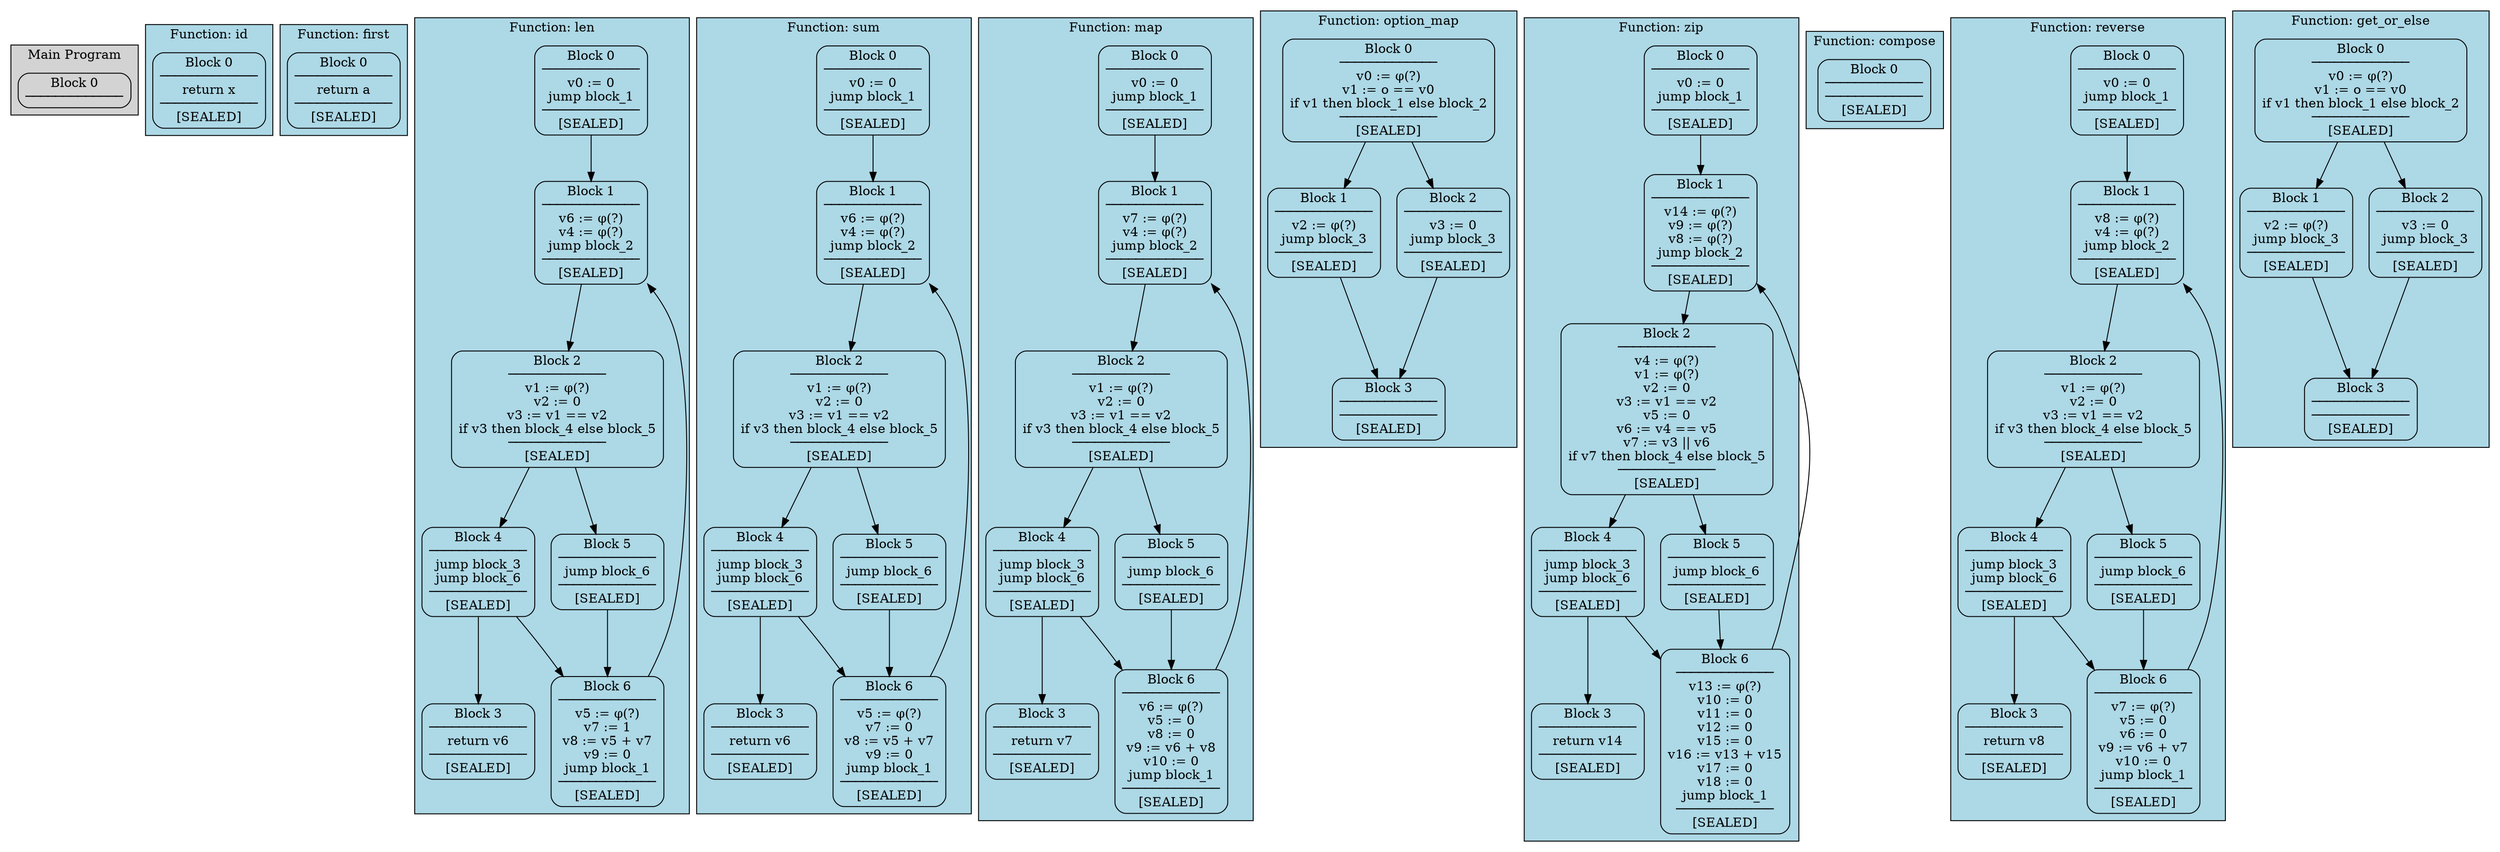 digraph SSA {
    rankdir=TB;
    node [shape=box, style=rounded];
    
    subgraph cluster_main {
        label="Main Program";
        style=filled;
        fillcolor=lightgray;
        
        block_0 [label="Block 0\n─────────────\n"];
    }
    subgraph cluster_id {
        label="Function: id";
        style=filled;
        fillcolor=lightblue;
        
        id_block_0 [label="Block 0\n─────────────\nreturn x\n─────────────\n[SEALED]\n"];
    }
    subgraph cluster_first {
        label="Function: first";
        style=filled;
        fillcolor=lightblue;
        
        first_block_0 [label="Block 0\n─────────────\nreturn a\n─────────────\n[SEALED]\n"];
    }
    subgraph cluster_len {
        label="Function: len";
        style=filled;
        fillcolor=lightblue;
        
        len_block_0 [label="Block 0\n─────────────\nv0 := 0\njump block_1\n─────────────\n[SEALED]\n"];
        len_block_1 [label="Block 1\n─────────────\nv6 := φ(?)\nv4 := φ(?)\njump block_2\n─────────────\n[SEALED]\n"];
        len_block_2 [label="Block 2\n─────────────\nv1 := φ(?)\nv2 := 0\nv3 := v1 == v2\nif v3 then block_4 else block_5\n─────────────\n[SEALED]\n"];
        len_block_3 [label="Block 3\n─────────────\nreturn v6\n─────────────\n[SEALED]\n"];
        len_block_4 [label="Block 4\n─────────────\njump block_3\njump block_6\n─────────────\n[SEALED]\n"];
        len_block_5 [label="Block 5\n─────────────\njump block_6\n─────────────\n[SEALED]\n"];
        len_block_6 [label="Block 6\n─────────────\nv5 := φ(?)\nv7 := 1\nv8 := v5 + v7\nv9 := 0\njump block_1\n─────────────\n[SEALED]\n"];
        len_block_0 -> len_block_1;
        len_block_6 -> len_block_1;
        len_block_1 -> len_block_2;
        len_block_4 -> len_block_3;
        len_block_2 -> len_block_4;
        len_block_2 -> len_block_5;
        len_block_4 -> len_block_6;
        len_block_5 -> len_block_6;
    }
    subgraph cluster_sum {
        label="Function: sum";
        style=filled;
        fillcolor=lightblue;
        
        sum_block_0 [label="Block 0\n─────────────\nv0 := 0\njump block_1\n─────────────\n[SEALED]\n"];
        sum_block_1 [label="Block 1\n─────────────\nv6 := φ(?)\nv4 := φ(?)\njump block_2\n─────────────\n[SEALED]\n"];
        sum_block_2 [label="Block 2\n─────────────\nv1 := φ(?)\nv2 := 0\nv3 := v1 == v2\nif v3 then block_4 else block_5\n─────────────\n[SEALED]\n"];
        sum_block_3 [label="Block 3\n─────────────\nreturn v6\n─────────────\n[SEALED]\n"];
        sum_block_4 [label="Block 4\n─────────────\njump block_3\njump block_6\n─────────────\n[SEALED]\n"];
        sum_block_5 [label="Block 5\n─────────────\njump block_6\n─────────────\n[SEALED]\n"];
        sum_block_6 [label="Block 6\n─────────────\nv5 := φ(?)\nv7 := 0\nv8 := v5 + v7\nv9 := 0\njump block_1\n─────────────\n[SEALED]\n"];
        sum_block_0 -> sum_block_1;
        sum_block_6 -> sum_block_1;
        sum_block_1 -> sum_block_2;
        sum_block_4 -> sum_block_3;
        sum_block_2 -> sum_block_4;
        sum_block_2 -> sum_block_5;
        sum_block_4 -> sum_block_6;
        sum_block_5 -> sum_block_6;
    }
    subgraph cluster_map {
        label="Function: map";
        style=filled;
        fillcolor=lightblue;
        
        map_block_0 [label="Block 0\n─────────────\nv0 := 0\njump block_1\n─────────────\n[SEALED]\n"];
        map_block_1 [label="Block 1\n─────────────\nv7 := φ(?)\nv4 := φ(?)\njump block_2\n─────────────\n[SEALED]\n"];
        map_block_2 [label="Block 2\n─────────────\nv1 := φ(?)\nv2 := 0\nv3 := v1 == v2\nif v3 then block_4 else block_5\n─────────────\n[SEALED]\n"];
        map_block_3 [label="Block 3\n─────────────\nreturn v7\n─────────────\n[SEALED]\n"];
        map_block_4 [label="Block 4\n─────────────\njump block_3\njump block_6\n─────────────\n[SEALED]\n"];
        map_block_5 [label="Block 5\n─────────────\njump block_6\n─────────────\n[SEALED]\n"];
        map_block_6 [label="Block 6\n─────────────\nv6 := φ(?)\nv5 := 0\nv8 := 0\nv9 := v6 + v8\nv10 := 0\njump block_1\n─────────────\n[SEALED]\n"];
        map_block_0 -> map_block_1;
        map_block_6 -> map_block_1;
        map_block_1 -> map_block_2;
        map_block_4 -> map_block_3;
        map_block_2 -> map_block_4;
        map_block_2 -> map_block_5;
        map_block_4 -> map_block_6;
        map_block_5 -> map_block_6;
    }
    subgraph cluster_option_map {
        label="Function: option_map";
        style=filled;
        fillcolor=lightblue;
        
        option_map_block_0 [label="Block 0\n─────────────\nv0 := φ(?)\nv1 := o == v0\nif v1 then block_1 else block_2\n─────────────\n[SEALED]\n"];
        option_map_block_1 [label="Block 1\n─────────────\nv2 := φ(?)\njump block_3\n─────────────\n[SEALED]\n"];
        option_map_block_2 [label="Block 2\n─────────────\nv3 := 0\njump block_3\n─────────────\n[SEALED]\n"];
        option_map_block_3 [label="Block 3\n─────────────\n─────────────\n[SEALED]\n"];
        option_map_block_0 -> option_map_block_1;
        option_map_block_0 -> option_map_block_2;
        option_map_block_1 -> option_map_block_3;
        option_map_block_2 -> option_map_block_3;
    }
    subgraph cluster_zip {
        label="Function: zip";
        style=filled;
        fillcolor=lightblue;
        
        zip_block_0 [label="Block 0\n─────────────\nv0 := 0\njump block_1\n─────────────\n[SEALED]\n"];
        zip_block_1 [label="Block 1\n─────────────\nv14 := φ(?)\nv9 := φ(?)\nv8 := φ(?)\njump block_2\n─────────────\n[SEALED]\n"];
        zip_block_2 [label="Block 2\n─────────────\nv4 := φ(?)\nv1 := φ(?)\nv2 := 0\nv3 := v1 == v2\nv5 := 0\nv6 := v4 == v5\nv7 := v3 || v6\nif v7 then block_4 else block_5\n─────────────\n[SEALED]\n"];
        zip_block_3 [label="Block 3\n─────────────\nreturn v14\n─────────────\n[SEALED]\n"];
        zip_block_4 [label="Block 4\n─────────────\njump block_3\njump block_6\n─────────────\n[SEALED]\n"];
        zip_block_5 [label="Block 5\n─────────────\njump block_6\n─────────────\n[SEALED]\n"];
        zip_block_6 [label="Block 6\n─────────────\nv13 := φ(?)\nv10 := 0\nv11 := 0\nv12 := 0\nv15 := 0\nv16 := v13 + v15\nv17 := 0\nv18 := 0\njump block_1\n─────────────\n[SEALED]\n"];
        zip_block_0 -> zip_block_1;
        zip_block_6 -> zip_block_1;
        zip_block_1 -> zip_block_2;
        zip_block_4 -> zip_block_3;
        zip_block_2 -> zip_block_4;
        zip_block_2 -> zip_block_5;
        zip_block_4 -> zip_block_6;
        zip_block_5 -> zip_block_6;
    }
    subgraph cluster_compose {
        label="Function: compose";
        style=filled;
        fillcolor=lightblue;
        
        compose_block_0 [label="Block 0\n─────────────\n─────────────\n[SEALED]\n"];
    }
    subgraph cluster_reverse {
        label="Function: reverse";
        style=filled;
        fillcolor=lightblue;
        
        reverse_block_0 [label="Block 0\n─────────────\nv0 := 0\njump block_1\n─────────────\n[SEALED]\n"];
        reverse_block_1 [label="Block 1\n─────────────\nv8 := φ(?)\nv4 := φ(?)\njump block_2\n─────────────\n[SEALED]\n"];
        reverse_block_2 [label="Block 2\n─────────────\nv1 := φ(?)\nv2 := 0\nv3 := v1 == v2\nif v3 then block_4 else block_5\n─────────────\n[SEALED]\n"];
        reverse_block_3 [label="Block 3\n─────────────\nreturn v8\n─────────────\n[SEALED]\n"];
        reverse_block_4 [label="Block 4\n─────────────\njump block_3\njump block_6\n─────────────\n[SEALED]\n"];
        reverse_block_5 [label="Block 5\n─────────────\njump block_6\n─────────────\n[SEALED]\n"];
        reverse_block_6 [label="Block 6\n─────────────\nv7 := φ(?)\nv5 := 0\nv6 := 0\nv9 := v6 + v7\nv10 := 0\njump block_1\n─────────────\n[SEALED]\n"];
        reverse_block_0 -> reverse_block_1;
        reverse_block_6 -> reverse_block_1;
        reverse_block_1 -> reverse_block_2;
        reverse_block_4 -> reverse_block_3;
        reverse_block_2 -> reverse_block_4;
        reverse_block_2 -> reverse_block_5;
        reverse_block_4 -> reverse_block_6;
        reverse_block_5 -> reverse_block_6;
    }
    subgraph cluster_get_or_else {
        label="Function: get_or_else";
        style=filled;
        fillcolor=lightblue;
        
        get_or_else_block_0 [label="Block 0\n─────────────\nv0 := φ(?)\nv1 := o == v0\nif v1 then block_1 else block_2\n─────────────\n[SEALED]\n"];
        get_or_else_block_1 [label="Block 1\n─────────────\nv2 := φ(?)\njump block_3\n─────────────\n[SEALED]\n"];
        get_or_else_block_2 [label="Block 2\n─────────────\nv3 := 0\njump block_3\n─────────────\n[SEALED]\n"];
        get_or_else_block_3 [label="Block 3\n─────────────\n─────────────\n[SEALED]\n"];
        get_or_else_block_0 -> get_or_else_block_1;
        get_or_else_block_0 -> get_or_else_block_2;
        get_or_else_block_1 -> get_or_else_block_3;
        get_or_else_block_2 -> get_or_else_block_3;
    }
}
